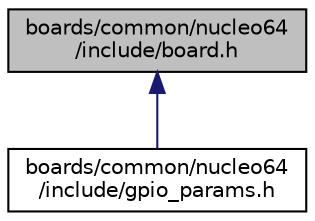 digraph "boards/common/nucleo64/include/board.h"
{
 // LATEX_PDF_SIZE
  edge [fontname="Helvetica",fontsize="10",labelfontname="Helvetica",labelfontsize="10"];
  node [fontname="Helvetica",fontsize="10",shape=record];
  Node1 [label="boards/common/nucleo64\l/include/board.h",height=0.2,width=0.4,color="black", fillcolor="grey75", style="filled", fontcolor="black",tooltip="Common pin definitions and board configuration options."];
  Node1 -> Node2 [dir="back",color="midnightblue",fontsize="10",style="solid",fontname="Helvetica"];
  Node2 [label="boards/common/nucleo64\l/include/gpio_params.h",height=0.2,width=0.4,color="black", fillcolor="white", style="filled",URL="$common_2nucleo64_2include_2gpio__params_8h.html",tooltip="Board specific configuration of direct mapped GPIOs."];
}
